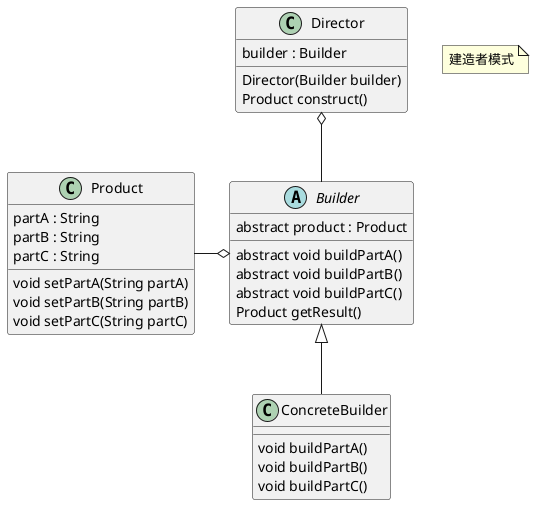@startuml
'https://plantuml.com/class-diagram

note as builder
建造者模式
end note

class Product {
    partA : String
    partB : String
    partC : String
    void setPartA(String partA)
    void setPartB(String partB)
    void setPartC(String partC)
}


abstract Class Builder {
    abstract product : Product
    abstract void buildPartA()
    abstract void buildPartB()
    abstract void buildPartC()
    Product getResult()
}

class ConcreteBuilder {
    void buildPartA()
    void buildPartB()
    void buildPartC()
}

class Director {
    builder : Builder
    Director(Builder builder)
    Product construct()
}
Builder o--left Product
Builder <|--down ConcreteBuilder
Director o--down Builder
@enduml